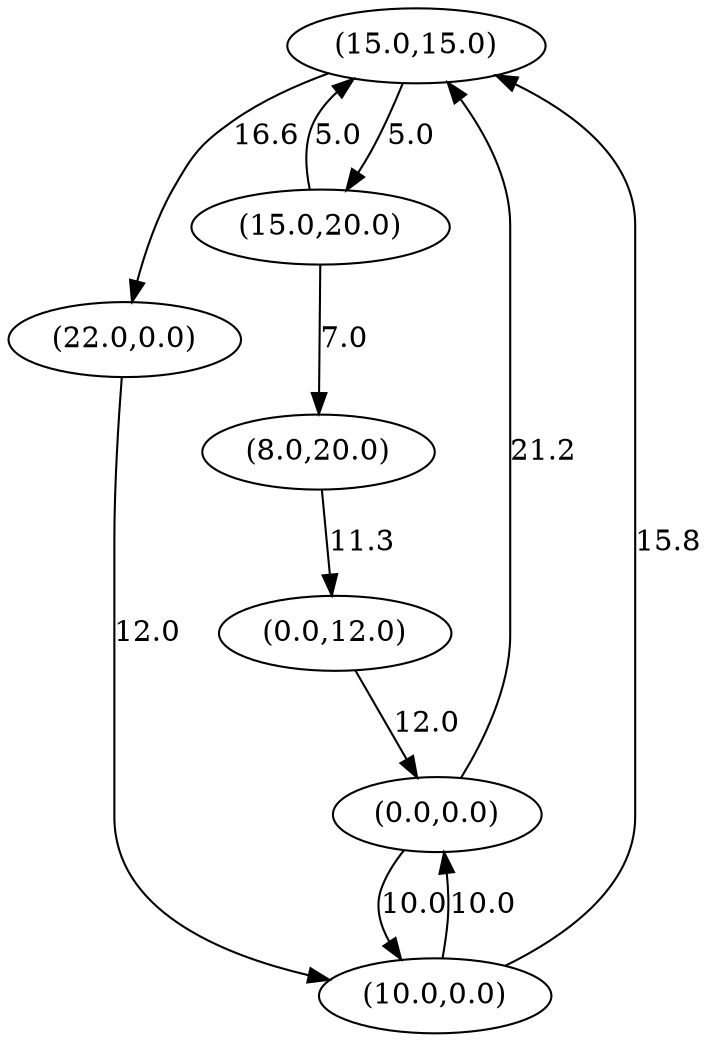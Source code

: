 digraph genegraph {
node0[pos="5.0,5.0", label="(15.0,15.0)", pin=true]
node1[pos="0.0,0.0", label="(0.0,0.0)", pin=true]
node2[pos="0.0,4.0", label="(0.0,12.0)", pin=true]
node3[pos="2.6666666666666665,6.666666666666667", label="(8.0,20.0)", pin=true]
node4[pos="5.0,6.666666666666667", label="(15.0,20.0)", pin=true]
node5[pos="3.3333333333333335,0.0", label="(10.0,0.0)", pin=true]
node6[pos="7.333333333333333,0.0", label="(22.0,0.0)", pin=true]
node0 -> node4[label="5.0"]
node0 -> node6[label="16.6"]
node1 -> node0[label="21.2"]
node1 -> node5[label="10.0"]
node2 -> node1[label="12.0"]
node3 -> node2[label="11.3"]
node4 -> node0[label="5.0"]
node4 -> node3[label="7.0"]
node5 -> node0[label="15.8"]
node5 -> node1[label="10.0"]
node6 -> node5[label="12.0"]
}